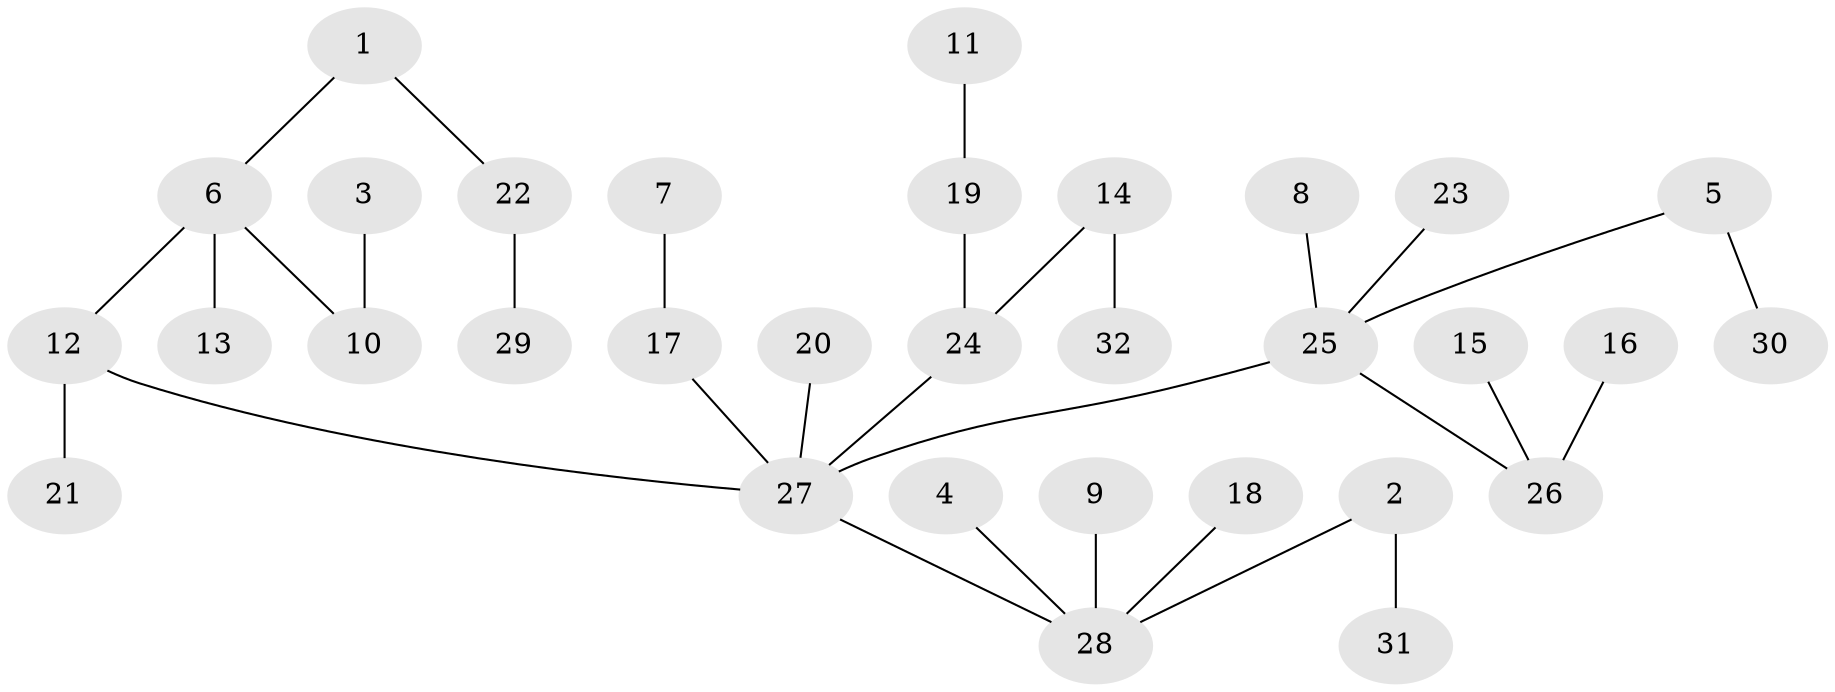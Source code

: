 // original degree distribution, {8: 0.015625, 7: 0.015625, 4: 0.046875, 3: 0.15625, 2: 0.25, 5: 0.015625, 1: 0.5}
// Generated by graph-tools (version 1.1) at 2025/50/03/09/25 03:50:22]
// undirected, 32 vertices, 31 edges
graph export_dot {
graph [start="1"]
  node [color=gray90,style=filled];
  1;
  2;
  3;
  4;
  5;
  6;
  7;
  8;
  9;
  10;
  11;
  12;
  13;
  14;
  15;
  16;
  17;
  18;
  19;
  20;
  21;
  22;
  23;
  24;
  25;
  26;
  27;
  28;
  29;
  30;
  31;
  32;
  1 -- 6 [weight=1.0];
  1 -- 22 [weight=1.0];
  2 -- 28 [weight=1.0];
  2 -- 31 [weight=1.0];
  3 -- 10 [weight=1.0];
  4 -- 28 [weight=1.0];
  5 -- 25 [weight=1.0];
  5 -- 30 [weight=1.0];
  6 -- 10 [weight=1.0];
  6 -- 12 [weight=1.0];
  6 -- 13 [weight=1.0];
  7 -- 17 [weight=1.0];
  8 -- 25 [weight=1.0];
  9 -- 28 [weight=1.0];
  11 -- 19 [weight=1.0];
  12 -- 21 [weight=1.0];
  12 -- 27 [weight=1.0];
  14 -- 24 [weight=1.0];
  14 -- 32 [weight=1.0];
  15 -- 26 [weight=1.0];
  16 -- 26 [weight=1.0];
  17 -- 27 [weight=1.0];
  18 -- 28 [weight=1.0];
  19 -- 24 [weight=1.0];
  20 -- 27 [weight=1.0];
  22 -- 29 [weight=1.0];
  23 -- 25 [weight=1.0];
  24 -- 27 [weight=1.0];
  25 -- 26 [weight=1.0];
  25 -- 27 [weight=1.0];
  27 -- 28 [weight=1.0];
}
